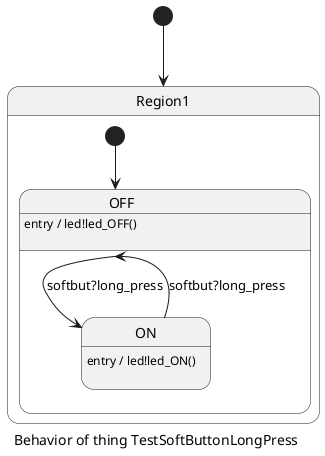 @startuml
skinparam defaultTextAlignment left
caption Behavior of thing TestSoftButtonLongPress
[*] --> Region1
state Region1{
state OFF{
	OFF : entry / led!led_OFF()\n

OFF --> ON : softbut?long_press
}
state ON{
	ON : entry / led!led_ON()\n

ON --> OFF : softbut?long_press
}
[*] --> OFF
}
@enduml
